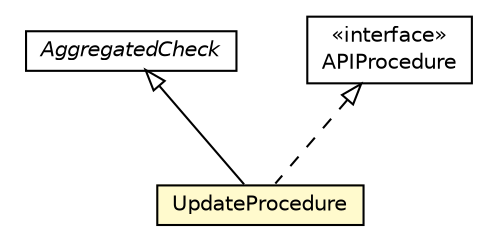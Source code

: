 #!/usr/local/bin/dot
#
# Class diagram 
# Generated by UMLGraph version R5_6-24-gf6e263 (http://www.umlgraph.org/)
#

digraph G {
	edge [fontname="Helvetica",fontsize=10,labelfontname="Helvetica",labelfontsize=10];
	node [fontname="Helvetica",fontsize=10,shape=plaintext];
	nodesep=0.25;
	ranksep=0.5;
	// org.universAAL.support.directives.api.AggregatedCheck
	c5138 [label=<<table title="org.universAAL.support.directives.api.AggregatedCheck" border="0" cellborder="1" cellspacing="0" cellpadding="2" port="p" href="../api/AggregatedCheck.html">
		<tr><td><table border="0" cellspacing="0" cellpadding="1">
<tr><td align="center" balign="center"><font face="Helvetica-Oblique"> AggregatedCheck </font></td></tr>
		</table></td></tr>
		</table>>, URL="../api/AggregatedCheck.html", fontname="Helvetica", fontcolor="black", fontsize=10.0];
	// org.universAAL.support.directives.api.APIProcedure
	c5140 [label=<<table title="org.universAAL.support.directives.api.APIProcedure" border="0" cellborder="1" cellspacing="0" cellpadding="2" port="p" href="../api/APIProcedure.html">
		<tr><td><table border="0" cellspacing="0" cellpadding="1">
<tr><td align="center" balign="center"> &#171;interface&#187; </td></tr>
<tr><td align="center" balign="center"> APIProcedure </td></tr>
		</table></td></tr>
		</table>>, URL="../api/APIProcedure.html", fontname="Helvetica", fontcolor="black", fontsize=10.0];
	// org.universAAL.support.directives.mojos.UpdateParentPom.UpdateProcedure
	c5166 [label=<<table title="org.universAAL.support.directives.mojos.UpdateParentPom.UpdateProcedure" border="0" cellborder="1" cellspacing="0" cellpadding="2" port="p" bgcolor="lemonChiffon" href="./UpdateParentPom.UpdateProcedure.html">
		<tr><td><table border="0" cellspacing="0" cellpadding="1">
<tr><td align="center" balign="center"> UpdateProcedure </td></tr>
		</table></td></tr>
		</table>>, URL="./UpdateParentPom.UpdateProcedure.html", fontname="Helvetica", fontcolor="black", fontsize=10.0];
	//org.universAAL.support.directives.mojos.UpdateParentPom.UpdateProcedure extends org.universAAL.support.directives.api.AggregatedCheck
	c5138:p -> c5166:p [dir=back,arrowtail=empty];
	//org.universAAL.support.directives.mojos.UpdateParentPom.UpdateProcedure implements org.universAAL.support.directives.api.APIProcedure
	c5140:p -> c5166:p [dir=back,arrowtail=empty,style=dashed];
}

